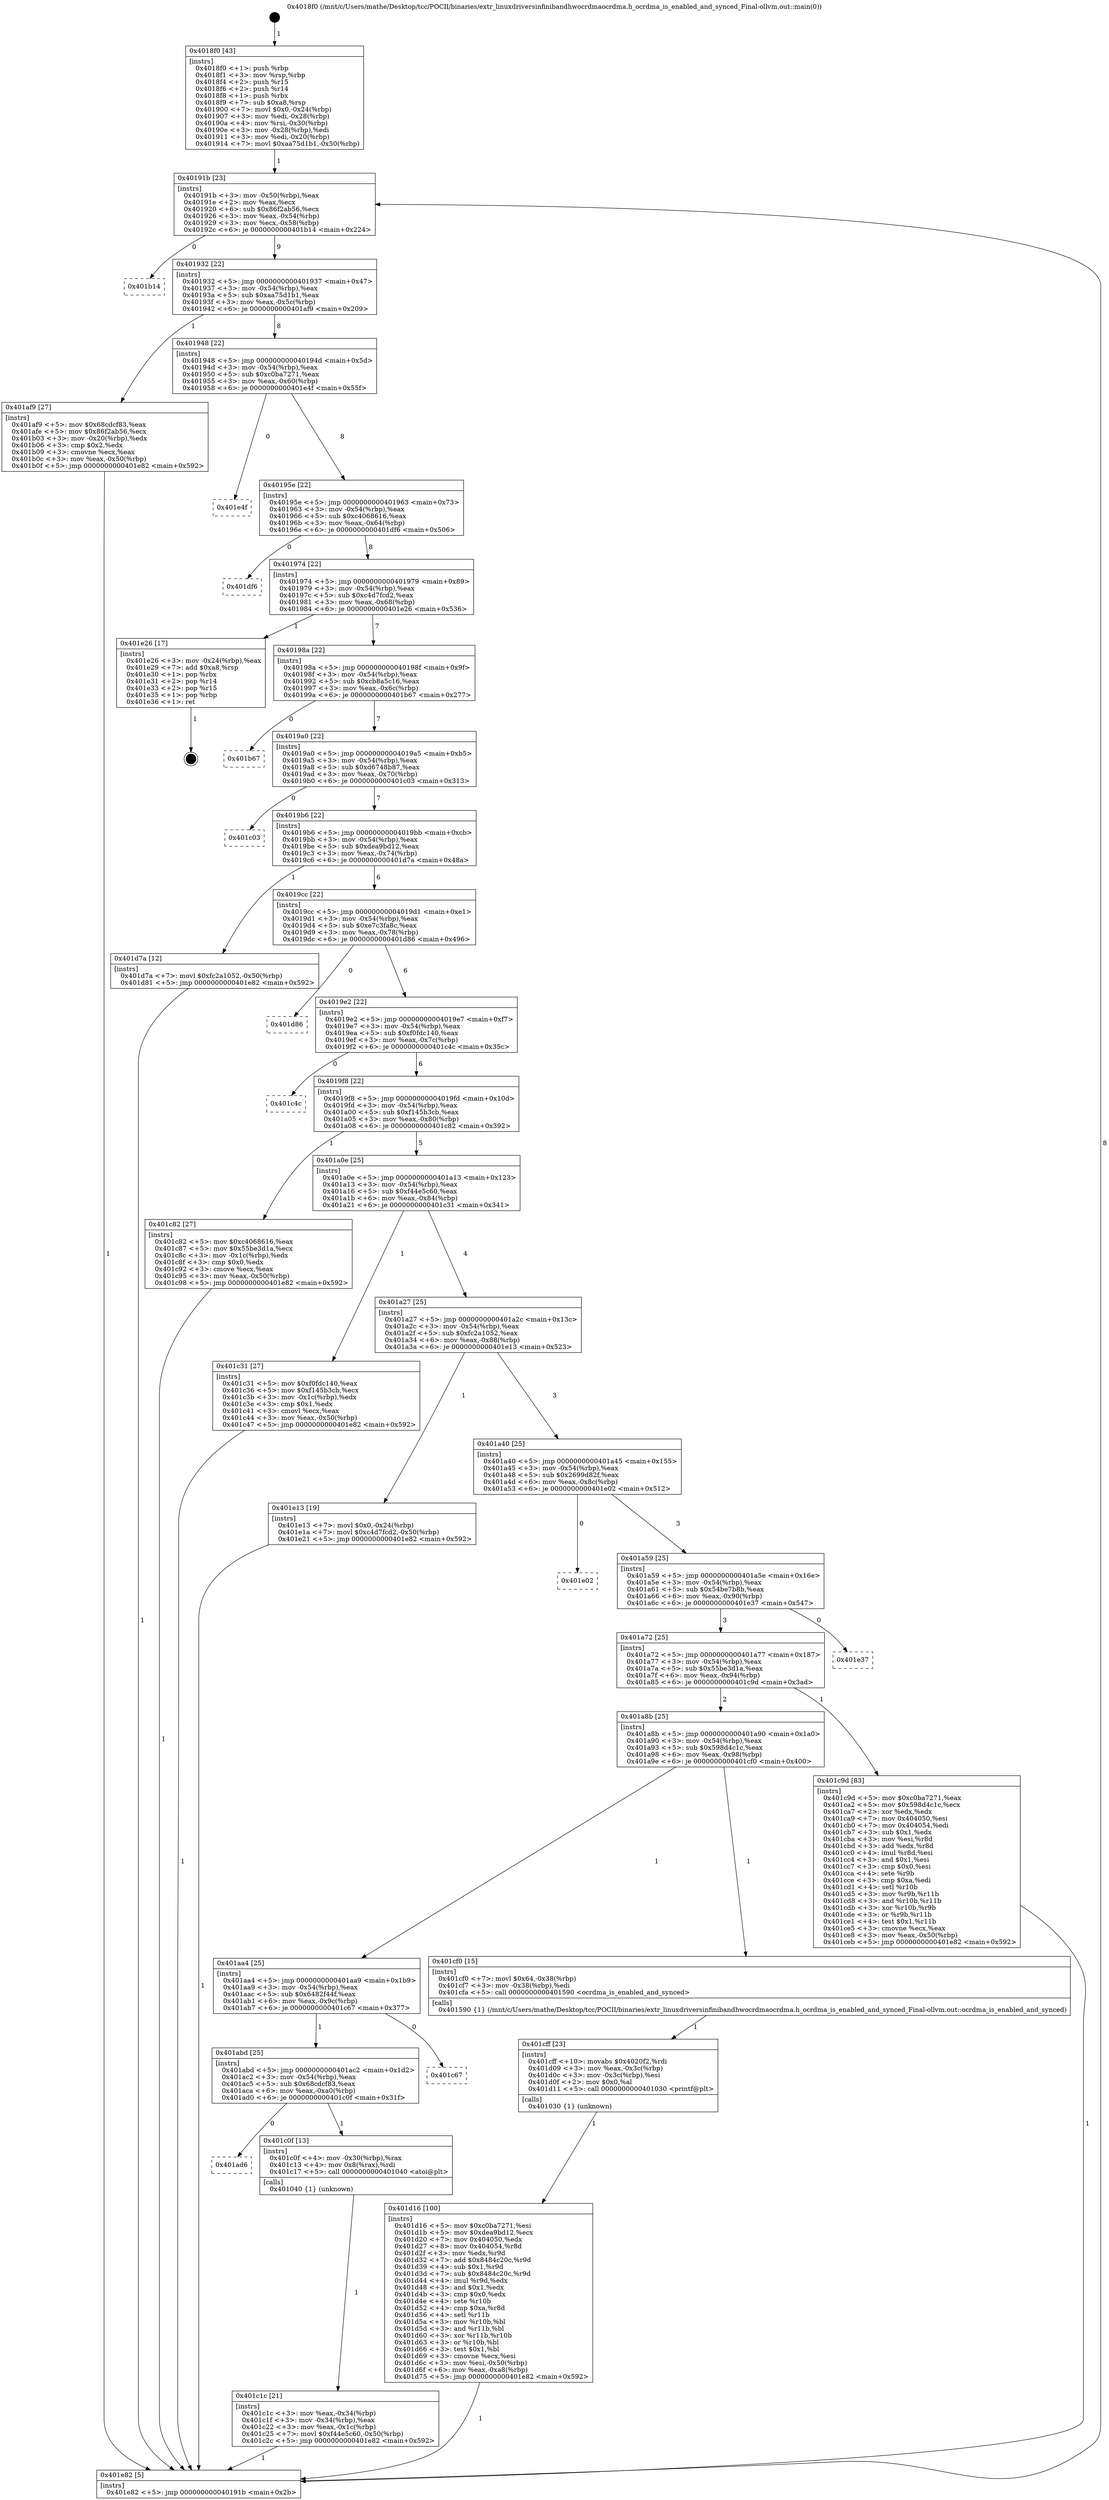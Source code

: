 digraph "0x4018f0" {
  label = "0x4018f0 (/mnt/c/Users/mathe/Desktop/tcc/POCII/binaries/extr_linuxdriversinfinibandhwocrdmaocrdma.h_ocrdma_is_enabled_and_synced_Final-ollvm.out::main(0))"
  labelloc = "t"
  node[shape=record]

  Entry [label="",width=0.3,height=0.3,shape=circle,fillcolor=black,style=filled]
  "0x40191b" [label="{
     0x40191b [23]\l
     | [instrs]\l
     &nbsp;&nbsp;0x40191b \<+3\>: mov -0x50(%rbp),%eax\l
     &nbsp;&nbsp;0x40191e \<+2\>: mov %eax,%ecx\l
     &nbsp;&nbsp;0x401920 \<+6\>: sub $0x86f2ab56,%ecx\l
     &nbsp;&nbsp;0x401926 \<+3\>: mov %eax,-0x54(%rbp)\l
     &nbsp;&nbsp;0x401929 \<+3\>: mov %ecx,-0x58(%rbp)\l
     &nbsp;&nbsp;0x40192c \<+6\>: je 0000000000401b14 \<main+0x224\>\l
  }"]
  "0x401b14" [label="{
     0x401b14\l
  }", style=dashed]
  "0x401932" [label="{
     0x401932 [22]\l
     | [instrs]\l
     &nbsp;&nbsp;0x401932 \<+5\>: jmp 0000000000401937 \<main+0x47\>\l
     &nbsp;&nbsp;0x401937 \<+3\>: mov -0x54(%rbp),%eax\l
     &nbsp;&nbsp;0x40193a \<+5\>: sub $0xaa75d1b1,%eax\l
     &nbsp;&nbsp;0x40193f \<+3\>: mov %eax,-0x5c(%rbp)\l
     &nbsp;&nbsp;0x401942 \<+6\>: je 0000000000401af9 \<main+0x209\>\l
  }"]
  Exit [label="",width=0.3,height=0.3,shape=circle,fillcolor=black,style=filled,peripheries=2]
  "0x401af9" [label="{
     0x401af9 [27]\l
     | [instrs]\l
     &nbsp;&nbsp;0x401af9 \<+5\>: mov $0x68cdcf83,%eax\l
     &nbsp;&nbsp;0x401afe \<+5\>: mov $0x86f2ab56,%ecx\l
     &nbsp;&nbsp;0x401b03 \<+3\>: mov -0x20(%rbp),%edx\l
     &nbsp;&nbsp;0x401b06 \<+3\>: cmp $0x2,%edx\l
     &nbsp;&nbsp;0x401b09 \<+3\>: cmovne %ecx,%eax\l
     &nbsp;&nbsp;0x401b0c \<+3\>: mov %eax,-0x50(%rbp)\l
     &nbsp;&nbsp;0x401b0f \<+5\>: jmp 0000000000401e82 \<main+0x592\>\l
  }"]
  "0x401948" [label="{
     0x401948 [22]\l
     | [instrs]\l
     &nbsp;&nbsp;0x401948 \<+5\>: jmp 000000000040194d \<main+0x5d\>\l
     &nbsp;&nbsp;0x40194d \<+3\>: mov -0x54(%rbp),%eax\l
     &nbsp;&nbsp;0x401950 \<+5\>: sub $0xc0ba7271,%eax\l
     &nbsp;&nbsp;0x401955 \<+3\>: mov %eax,-0x60(%rbp)\l
     &nbsp;&nbsp;0x401958 \<+6\>: je 0000000000401e4f \<main+0x55f\>\l
  }"]
  "0x401e82" [label="{
     0x401e82 [5]\l
     | [instrs]\l
     &nbsp;&nbsp;0x401e82 \<+5\>: jmp 000000000040191b \<main+0x2b\>\l
  }"]
  "0x4018f0" [label="{
     0x4018f0 [43]\l
     | [instrs]\l
     &nbsp;&nbsp;0x4018f0 \<+1\>: push %rbp\l
     &nbsp;&nbsp;0x4018f1 \<+3\>: mov %rsp,%rbp\l
     &nbsp;&nbsp;0x4018f4 \<+2\>: push %r15\l
     &nbsp;&nbsp;0x4018f6 \<+2\>: push %r14\l
     &nbsp;&nbsp;0x4018f8 \<+1\>: push %rbx\l
     &nbsp;&nbsp;0x4018f9 \<+7\>: sub $0xa8,%rsp\l
     &nbsp;&nbsp;0x401900 \<+7\>: movl $0x0,-0x24(%rbp)\l
     &nbsp;&nbsp;0x401907 \<+3\>: mov %edi,-0x28(%rbp)\l
     &nbsp;&nbsp;0x40190a \<+4\>: mov %rsi,-0x30(%rbp)\l
     &nbsp;&nbsp;0x40190e \<+3\>: mov -0x28(%rbp),%edi\l
     &nbsp;&nbsp;0x401911 \<+3\>: mov %edi,-0x20(%rbp)\l
     &nbsp;&nbsp;0x401914 \<+7\>: movl $0xaa75d1b1,-0x50(%rbp)\l
  }"]
  "0x401d16" [label="{
     0x401d16 [100]\l
     | [instrs]\l
     &nbsp;&nbsp;0x401d16 \<+5\>: mov $0xc0ba7271,%esi\l
     &nbsp;&nbsp;0x401d1b \<+5\>: mov $0xdea9bd12,%ecx\l
     &nbsp;&nbsp;0x401d20 \<+7\>: mov 0x404050,%edx\l
     &nbsp;&nbsp;0x401d27 \<+8\>: mov 0x404054,%r8d\l
     &nbsp;&nbsp;0x401d2f \<+3\>: mov %edx,%r9d\l
     &nbsp;&nbsp;0x401d32 \<+7\>: add $0x8484c20c,%r9d\l
     &nbsp;&nbsp;0x401d39 \<+4\>: sub $0x1,%r9d\l
     &nbsp;&nbsp;0x401d3d \<+7\>: sub $0x8484c20c,%r9d\l
     &nbsp;&nbsp;0x401d44 \<+4\>: imul %r9d,%edx\l
     &nbsp;&nbsp;0x401d48 \<+3\>: and $0x1,%edx\l
     &nbsp;&nbsp;0x401d4b \<+3\>: cmp $0x0,%edx\l
     &nbsp;&nbsp;0x401d4e \<+4\>: sete %r10b\l
     &nbsp;&nbsp;0x401d52 \<+4\>: cmp $0xa,%r8d\l
     &nbsp;&nbsp;0x401d56 \<+4\>: setl %r11b\l
     &nbsp;&nbsp;0x401d5a \<+3\>: mov %r10b,%bl\l
     &nbsp;&nbsp;0x401d5d \<+3\>: and %r11b,%bl\l
     &nbsp;&nbsp;0x401d60 \<+3\>: xor %r11b,%r10b\l
     &nbsp;&nbsp;0x401d63 \<+3\>: or %r10b,%bl\l
     &nbsp;&nbsp;0x401d66 \<+3\>: test $0x1,%bl\l
     &nbsp;&nbsp;0x401d69 \<+3\>: cmovne %ecx,%esi\l
     &nbsp;&nbsp;0x401d6c \<+3\>: mov %esi,-0x50(%rbp)\l
     &nbsp;&nbsp;0x401d6f \<+6\>: mov %eax,-0xa8(%rbp)\l
     &nbsp;&nbsp;0x401d75 \<+5\>: jmp 0000000000401e82 \<main+0x592\>\l
  }"]
  "0x401e4f" [label="{
     0x401e4f\l
  }", style=dashed]
  "0x40195e" [label="{
     0x40195e [22]\l
     | [instrs]\l
     &nbsp;&nbsp;0x40195e \<+5\>: jmp 0000000000401963 \<main+0x73\>\l
     &nbsp;&nbsp;0x401963 \<+3\>: mov -0x54(%rbp),%eax\l
     &nbsp;&nbsp;0x401966 \<+5\>: sub $0xc4068616,%eax\l
     &nbsp;&nbsp;0x40196b \<+3\>: mov %eax,-0x64(%rbp)\l
     &nbsp;&nbsp;0x40196e \<+6\>: je 0000000000401df6 \<main+0x506\>\l
  }"]
  "0x401cff" [label="{
     0x401cff [23]\l
     | [instrs]\l
     &nbsp;&nbsp;0x401cff \<+10\>: movabs $0x4020f2,%rdi\l
     &nbsp;&nbsp;0x401d09 \<+3\>: mov %eax,-0x3c(%rbp)\l
     &nbsp;&nbsp;0x401d0c \<+3\>: mov -0x3c(%rbp),%esi\l
     &nbsp;&nbsp;0x401d0f \<+2\>: mov $0x0,%al\l
     &nbsp;&nbsp;0x401d11 \<+5\>: call 0000000000401030 \<printf@plt\>\l
     | [calls]\l
     &nbsp;&nbsp;0x401030 \{1\} (unknown)\l
  }"]
  "0x401df6" [label="{
     0x401df6\l
  }", style=dashed]
  "0x401974" [label="{
     0x401974 [22]\l
     | [instrs]\l
     &nbsp;&nbsp;0x401974 \<+5\>: jmp 0000000000401979 \<main+0x89\>\l
     &nbsp;&nbsp;0x401979 \<+3\>: mov -0x54(%rbp),%eax\l
     &nbsp;&nbsp;0x40197c \<+5\>: sub $0xc4d7fcd2,%eax\l
     &nbsp;&nbsp;0x401981 \<+3\>: mov %eax,-0x68(%rbp)\l
     &nbsp;&nbsp;0x401984 \<+6\>: je 0000000000401e26 \<main+0x536\>\l
  }"]
  "0x401c1c" [label="{
     0x401c1c [21]\l
     | [instrs]\l
     &nbsp;&nbsp;0x401c1c \<+3\>: mov %eax,-0x34(%rbp)\l
     &nbsp;&nbsp;0x401c1f \<+3\>: mov -0x34(%rbp),%eax\l
     &nbsp;&nbsp;0x401c22 \<+3\>: mov %eax,-0x1c(%rbp)\l
     &nbsp;&nbsp;0x401c25 \<+7\>: movl $0xf44e5c60,-0x50(%rbp)\l
     &nbsp;&nbsp;0x401c2c \<+5\>: jmp 0000000000401e82 \<main+0x592\>\l
  }"]
  "0x401e26" [label="{
     0x401e26 [17]\l
     | [instrs]\l
     &nbsp;&nbsp;0x401e26 \<+3\>: mov -0x24(%rbp),%eax\l
     &nbsp;&nbsp;0x401e29 \<+7\>: add $0xa8,%rsp\l
     &nbsp;&nbsp;0x401e30 \<+1\>: pop %rbx\l
     &nbsp;&nbsp;0x401e31 \<+2\>: pop %r14\l
     &nbsp;&nbsp;0x401e33 \<+2\>: pop %r15\l
     &nbsp;&nbsp;0x401e35 \<+1\>: pop %rbp\l
     &nbsp;&nbsp;0x401e36 \<+1\>: ret\l
  }"]
  "0x40198a" [label="{
     0x40198a [22]\l
     | [instrs]\l
     &nbsp;&nbsp;0x40198a \<+5\>: jmp 000000000040198f \<main+0x9f\>\l
     &nbsp;&nbsp;0x40198f \<+3\>: mov -0x54(%rbp),%eax\l
     &nbsp;&nbsp;0x401992 \<+5\>: sub $0xcb8a5c16,%eax\l
     &nbsp;&nbsp;0x401997 \<+3\>: mov %eax,-0x6c(%rbp)\l
     &nbsp;&nbsp;0x40199a \<+6\>: je 0000000000401b67 \<main+0x277\>\l
  }"]
  "0x401ad6" [label="{
     0x401ad6\l
  }", style=dashed]
  "0x401b67" [label="{
     0x401b67\l
  }", style=dashed]
  "0x4019a0" [label="{
     0x4019a0 [22]\l
     | [instrs]\l
     &nbsp;&nbsp;0x4019a0 \<+5\>: jmp 00000000004019a5 \<main+0xb5\>\l
     &nbsp;&nbsp;0x4019a5 \<+3\>: mov -0x54(%rbp),%eax\l
     &nbsp;&nbsp;0x4019a8 \<+5\>: sub $0xd6748b87,%eax\l
     &nbsp;&nbsp;0x4019ad \<+3\>: mov %eax,-0x70(%rbp)\l
     &nbsp;&nbsp;0x4019b0 \<+6\>: je 0000000000401c03 \<main+0x313\>\l
  }"]
  "0x401c0f" [label="{
     0x401c0f [13]\l
     | [instrs]\l
     &nbsp;&nbsp;0x401c0f \<+4\>: mov -0x30(%rbp),%rax\l
     &nbsp;&nbsp;0x401c13 \<+4\>: mov 0x8(%rax),%rdi\l
     &nbsp;&nbsp;0x401c17 \<+5\>: call 0000000000401040 \<atoi@plt\>\l
     | [calls]\l
     &nbsp;&nbsp;0x401040 \{1\} (unknown)\l
  }"]
  "0x401c03" [label="{
     0x401c03\l
  }", style=dashed]
  "0x4019b6" [label="{
     0x4019b6 [22]\l
     | [instrs]\l
     &nbsp;&nbsp;0x4019b6 \<+5\>: jmp 00000000004019bb \<main+0xcb\>\l
     &nbsp;&nbsp;0x4019bb \<+3\>: mov -0x54(%rbp),%eax\l
     &nbsp;&nbsp;0x4019be \<+5\>: sub $0xdea9bd12,%eax\l
     &nbsp;&nbsp;0x4019c3 \<+3\>: mov %eax,-0x74(%rbp)\l
     &nbsp;&nbsp;0x4019c6 \<+6\>: je 0000000000401d7a \<main+0x48a\>\l
  }"]
  "0x401abd" [label="{
     0x401abd [25]\l
     | [instrs]\l
     &nbsp;&nbsp;0x401abd \<+5\>: jmp 0000000000401ac2 \<main+0x1d2\>\l
     &nbsp;&nbsp;0x401ac2 \<+3\>: mov -0x54(%rbp),%eax\l
     &nbsp;&nbsp;0x401ac5 \<+5\>: sub $0x68cdcf83,%eax\l
     &nbsp;&nbsp;0x401aca \<+6\>: mov %eax,-0xa0(%rbp)\l
     &nbsp;&nbsp;0x401ad0 \<+6\>: je 0000000000401c0f \<main+0x31f\>\l
  }"]
  "0x401d7a" [label="{
     0x401d7a [12]\l
     | [instrs]\l
     &nbsp;&nbsp;0x401d7a \<+7\>: movl $0xfc2a1052,-0x50(%rbp)\l
     &nbsp;&nbsp;0x401d81 \<+5\>: jmp 0000000000401e82 \<main+0x592\>\l
  }"]
  "0x4019cc" [label="{
     0x4019cc [22]\l
     | [instrs]\l
     &nbsp;&nbsp;0x4019cc \<+5\>: jmp 00000000004019d1 \<main+0xe1\>\l
     &nbsp;&nbsp;0x4019d1 \<+3\>: mov -0x54(%rbp),%eax\l
     &nbsp;&nbsp;0x4019d4 \<+5\>: sub $0xe7c3fa8c,%eax\l
     &nbsp;&nbsp;0x4019d9 \<+3\>: mov %eax,-0x78(%rbp)\l
     &nbsp;&nbsp;0x4019dc \<+6\>: je 0000000000401d86 \<main+0x496\>\l
  }"]
  "0x401c67" [label="{
     0x401c67\l
  }", style=dashed]
  "0x401d86" [label="{
     0x401d86\l
  }", style=dashed]
  "0x4019e2" [label="{
     0x4019e2 [22]\l
     | [instrs]\l
     &nbsp;&nbsp;0x4019e2 \<+5\>: jmp 00000000004019e7 \<main+0xf7\>\l
     &nbsp;&nbsp;0x4019e7 \<+3\>: mov -0x54(%rbp),%eax\l
     &nbsp;&nbsp;0x4019ea \<+5\>: sub $0xf0fdc140,%eax\l
     &nbsp;&nbsp;0x4019ef \<+3\>: mov %eax,-0x7c(%rbp)\l
     &nbsp;&nbsp;0x4019f2 \<+6\>: je 0000000000401c4c \<main+0x35c\>\l
  }"]
  "0x401aa4" [label="{
     0x401aa4 [25]\l
     | [instrs]\l
     &nbsp;&nbsp;0x401aa4 \<+5\>: jmp 0000000000401aa9 \<main+0x1b9\>\l
     &nbsp;&nbsp;0x401aa9 \<+3\>: mov -0x54(%rbp),%eax\l
     &nbsp;&nbsp;0x401aac \<+5\>: sub $0x6482f44f,%eax\l
     &nbsp;&nbsp;0x401ab1 \<+6\>: mov %eax,-0x9c(%rbp)\l
     &nbsp;&nbsp;0x401ab7 \<+6\>: je 0000000000401c67 \<main+0x377\>\l
  }"]
  "0x401c4c" [label="{
     0x401c4c\l
  }", style=dashed]
  "0x4019f8" [label="{
     0x4019f8 [22]\l
     | [instrs]\l
     &nbsp;&nbsp;0x4019f8 \<+5\>: jmp 00000000004019fd \<main+0x10d\>\l
     &nbsp;&nbsp;0x4019fd \<+3\>: mov -0x54(%rbp),%eax\l
     &nbsp;&nbsp;0x401a00 \<+5\>: sub $0xf145b3cb,%eax\l
     &nbsp;&nbsp;0x401a05 \<+3\>: mov %eax,-0x80(%rbp)\l
     &nbsp;&nbsp;0x401a08 \<+6\>: je 0000000000401c82 \<main+0x392\>\l
  }"]
  "0x401cf0" [label="{
     0x401cf0 [15]\l
     | [instrs]\l
     &nbsp;&nbsp;0x401cf0 \<+7\>: movl $0x64,-0x38(%rbp)\l
     &nbsp;&nbsp;0x401cf7 \<+3\>: mov -0x38(%rbp),%edi\l
     &nbsp;&nbsp;0x401cfa \<+5\>: call 0000000000401590 \<ocrdma_is_enabled_and_synced\>\l
     | [calls]\l
     &nbsp;&nbsp;0x401590 \{1\} (/mnt/c/Users/mathe/Desktop/tcc/POCII/binaries/extr_linuxdriversinfinibandhwocrdmaocrdma.h_ocrdma_is_enabled_and_synced_Final-ollvm.out::ocrdma_is_enabled_and_synced)\l
  }"]
  "0x401c82" [label="{
     0x401c82 [27]\l
     | [instrs]\l
     &nbsp;&nbsp;0x401c82 \<+5\>: mov $0xc4068616,%eax\l
     &nbsp;&nbsp;0x401c87 \<+5\>: mov $0x55be3d1a,%ecx\l
     &nbsp;&nbsp;0x401c8c \<+3\>: mov -0x1c(%rbp),%edx\l
     &nbsp;&nbsp;0x401c8f \<+3\>: cmp $0x0,%edx\l
     &nbsp;&nbsp;0x401c92 \<+3\>: cmove %ecx,%eax\l
     &nbsp;&nbsp;0x401c95 \<+3\>: mov %eax,-0x50(%rbp)\l
     &nbsp;&nbsp;0x401c98 \<+5\>: jmp 0000000000401e82 \<main+0x592\>\l
  }"]
  "0x401a0e" [label="{
     0x401a0e [25]\l
     | [instrs]\l
     &nbsp;&nbsp;0x401a0e \<+5\>: jmp 0000000000401a13 \<main+0x123\>\l
     &nbsp;&nbsp;0x401a13 \<+3\>: mov -0x54(%rbp),%eax\l
     &nbsp;&nbsp;0x401a16 \<+5\>: sub $0xf44e5c60,%eax\l
     &nbsp;&nbsp;0x401a1b \<+6\>: mov %eax,-0x84(%rbp)\l
     &nbsp;&nbsp;0x401a21 \<+6\>: je 0000000000401c31 \<main+0x341\>\l
  }"]
  "0x401a8b" [label="{
     0x401a8b [25]\l
     | [instrs]\l
     &nbsp;&nbsp;0x401a8b \<+5\>: jmp 0000000000401a90 \<main+0x1a0\>\l
     &nbsp;&nbsp;0x401a90 \<+3\>: mov -0x54(%rbp),%eax\l
     &nbsp;&nbsp;0x401a93 \<+5\>: sub $0x598d4c1c,%eax\l
     &nbsp;&nbsp;0x401a98 \<+6\>: mov %eax,-0x98(%rbp)\l
     &nbsp;&nbsp;0x401a9e \<+6\>: je 0000000000401cf0 \<main+0x400\>\l
  }"]
  "0x401c31" [label="{
     0x401c31 [27]\l
     | [instrs]\l
     &nbsp;&nbsp;0x401c31 \<+5\>: mov $0xf0fdc140,%eax\l
     &nbsp;&nbsp;0x401c36 \<+5\>: mov $0xf145b3cb,%ecx\l
     &nbsp;&nbsp;0x401c3b \<+3\>: mov -0x1c(%rbp),%edx\l
     &nbsp;&nbsp;0x401c3e \<+3\>: cmp $0x1,%edx\l
     &nbsp;&nbsp;0x401c41 \<+3\>: cmovl %ecx,%eax\l
     &nbsp;&nbsp;0x401c44 \<+3\>: mov %eax,-0x50(%rbp)\l
     &nbsp;&nbsp;0x401c47 \<+5\>: jmp 0000000000401e82 \<main+0x592\>\l
  }"]
  "0x401a27" [label="{
     0x401a27 [25]\l
     | [instrs]\l
     &nbsp;&nbsp;0x401a27 \<+5\>: jmp 0000000000401a2c \<main+0x13c\>\l
     &nbsp;&nbsp;0x401a2c \<+3\>: mov -0x54(%rbp),%eax\l
     &nbsp;&nbsp;0x401a2f \<+5\>: sub $0xfc2a1052,%eax\l
     &nbsp;&nbsp;0x401a34 \<+6\>: mov %eax,-0x88(%rbp)\l
     &nbsp;&nbsp;0x401a3a \<+6\>: je 0000000000401e13 \<main+0x523\>\l
  }"]
  "0x401c9d" [label="{
     0x401c9d [83]\l
     | [instrs]\l
     &nbsp;&nbsp;0x401c9d \<+5\>: mov $0xc0ba7271,%eax\l
     &nbsp;&nbsp;0x401ca2 \<+5\>: mov $0x598d4c1c,%ecx\l
     &nbsp;&nbsp;0x401ca7 \<+2\>: xor %edx,%edx\l
     &nbsp;&nbsp;0x401ca9 \<+7\>: mov 0x404050,%esi\l
     &nbsp;&nbsp;0x401cb0 \<+7\>: mov 0x404054,%edi\l
     &nbsp;&nbsp;0x401cb7 \<+3\>: sub $0x1,%edx\l
     &nbsp;&nbsp;0x401cba \<+3\>: mov %esi,%r8d\l
     &nbsp;&nbsp;0x401cbd \<+3\>: add %edx,%r8d\l
     &nbsp;&nbsp;0x401cc0 \<+4\>: imul %r8d,%esi\l
     &nbsp;&nbsp;0x401cc4 \<+3\>: and $0x1,%esi\l
     &nbsp;&nbsp;0x401cc7 \<+3\>: cmp $0x0,%esi\l
     &nbsp;&nbsp;0x401cca \<+4\>: sete %r9b\l
     &nbsp;&nbsp;0x401cce \<+3\>: cmp $0xa,%edi\l
     &nbsp;&nbsp;0x401cd1 \<+4\>: setl %r10b\l
     &nbsp;&nbsp;0x401cd5 \<+3\>: mov %r9b,%r11b\l
     &nbsp;&nbsp;0x401cd8 \<+3\>: and %r10b,%r11b\l
     &nbsp;&nbsp;0x401cdb \<+3\>: xor %r10b,%r9b\l
     &nbsp;&nbsp;0x401cde \<+3\>: or %r9b,%r11b\l
     &nbsp;&nbsp;0x401ce1 \<+4\>: test $0x1,%r11b\l
     &nbsp;&nbsp;0x401ce5 \<+3\>: cmovne %ecx,%eax\l
     &nbsp;&nbsp;0x401ce8 \<+3\>: mov %eax,-0x50(%rbp)\l
     &nbsp;&nbsp;0x401ceb \<+5\>: jmp 0000000000401e82 \<main+0x592\>\l
  }"]
  "0x401e13" [label="{
     0x401e13 [19]\l
     | [instrs]\l
     &nbsp;&nbsp;0x401e13 \<+7\>: movl $0x0,-0x24(%rbp)\l
     &nbsp;&nbsp;0x401e1a \<+7\>: movl $0xc4d7fcd2,-0x50(%rbp)\l
     &nbsp;&nbsp;0x401e21 \<+5\>: jmp 0000000000401e82 \<main+0x592\>\l
  }"]
  "0x401a40" [label="{
     0x401a40 [25]\l
     | [instrs]\l
     &nbsp;&nbsp;0x401a40 \<+5\>: jmp 0000000000401a45 \<main+0x155\>\l
     &nbsp;&nbsp;0x401a45 \<+3\>: mov -0x54(%rbp),%eax\l
     &nbsp;&nbsp;0x401a48 \<+5\>: sub $0x2699d82f,%eax\l
     &nbsp;&nbsp;0x401a4d \<+6\>: mov %eax,-0x8c(%rbp)\l
     &nbsp;&nbsp;0x401a53 \<+6\>: je 0000000000401e02 \<main+0x512\>\l
  }"]
  "0x401a72" [label="{
     0x401a72 [25]\l
     | [instrs]\l
     &nbsp;&nbsp;0x401a72 \<+5\>: jmp 0000000000401a77 \<main+0x187\>\l
     &nbsp;&nbsp;0x401a77 \<+3\>: mov -0x54(%rbp),%eax\l
     &nbsp;&nbsp;0x401a7a \<+5\>: sub $0x55be3d1a,%eax\l
     &nbsp;&nbsp;0x401a7f \<+6\>: mov %eax,-0x94(%rbp)\l
     &nbsp;&nbsp;0x401a85 \<+6\>: je 0000000000401c9d \<main+0x3ad\>\l
  }"]
  "0x401e02" [label="{
     0x401e02\l
  }", style=dashed]
  "0x401a59" [label="{
     0x401a59 [25]\l
     | [instrs]\l
     &nbsp;&nbsp;0x401a59 \<+5\>: jmp 0000000000401a5e \<main+0x16e\>\l
     &nbsp;&nbsp;0x401a5e \<+3\>: mov -0x54(%rbp),%eax\l
     &nbsp;&nbsp;0x401a61 \<+5\>: sub $0x54be7b8b,%eax\l
     &nbsp;&nbsp;0x401a66 \<+6\>: mov %eax,-0x90(%rbp)\l
     &nbsp;&nbsp;0x401a6c \<+6\>: je 0000000000401e37 \<main+0x547\>\l
  }"]
  "0x401e37" [label="{
     0x401e37\l
  }", style=dashed]
  Entry -> "0x4018f0" [label=" 1"]
  "0x40191b" -> "0x401b14" [label=" 0"]
  "0x40191b" -> "0x401932" [label=" 9"]
  "0x401e26" -> Exit [label=" 1"]
  "0x401932" -> "0x401af9" [label=" 1"]
  "0x401932" -> "0x401948" [label=" 8"]
  "0x401af9" -> "0x401e82" [label=" 1"]
  "0x4018f0" -> "0x40191b" [label=" 1"]
  "0x401e82" -> "0x40191b" [label=" 8"]
  "0x401e13" -> "0x401e82" [label=" 1"]
  "0x401948" -> "0x401e4f" [label=" 0"]
  "0x401948" -> "0x40195e" [label=" 8"]
  "0x401d7a" -> "0x401e82" [label=" 1"]
  "0x40195e" -> "0x401df6" [label=" 0"]
  "0x40195e" -> "0x401974" [label=" 8"]
  "0x401d16" -> "0x401e82" [label=" 1"]
  "0x401974" -> "0x401e26" [label=" 1"]
  "0x401974" -> "0x40198a" [label=" 7"]
  "0x401cff" -> "0x401d16" [label=" 1"]
  "0x40198a" -> "0x401b67" [label=" 0"]
  "0x40198a" -> "0x4019a0" [label=" 7"]
  "0x401cf0" -> "0x401cff" [label=" 1"]
  "0x4019a0" -> "0x401c03" [label=" 0"]
  "0x4019a0" -> "0x4019b6" [label=" 7"]
  "0x401c9d" -> "0x401e82" [label=" 1"]
  "0x4019b6" -> "0x401d7a" [label=" 1"]
  "0x4019b6" -> "0x4019cc" [label=" 6"]
  "0x401c31" -> "0x401e82" [label=" 1"]
  "0x4019cc" -> "0x401d86" [label=" 0"]
  "0x4019cc" -> "0x4019e2" [label=" 6"]
  "0x401c1c" -> "0x401e82" [label=" 1"]
  "0x4019e2" -> "0x401c4c" [label=" 0"]
  "0x4019e2" -> "0x4019f8" [label=" 6"]
  "0x401abd" -> "0x401ad6" [label=" 0"]
  "0x4019f8" -> "0x401c82" [label=" 1"]
  "0x4019f8" -> "0x401a0e" [label=" 5"]
  "0x401abd" -> "0x401c0f" [label=" 1"]
  "0x401a0e" -> "0x401c31" [label=" 1"]
  "0x401a0e" -> "0x401a27" [label=" 4"]
  "0x401aa4" -> "0x401abd" [label=" 1"]
  "0x401a27" -> "0x401e13" [label=" 1"]
  "0x401a27" -> "0x401a40" [label=" 3"]
  "0x401aa4" -> "0x401c67" [label=" 0"]
  "0x401a40" -> "0x401e02" [label=" 0"]
  "0x401a40" -> "0x401a59" [label=" 3"]
  "0x401a8b" -> "0x401aa4" [label=" 1"]
  "0x401a59" -> "0x401e37" [label=" 0"]
  "0x401a59" -> "0x401a72" [label=" 3"]
  "0x401c0f" -> "0x401c1c" [label=" 1"]
  "0x401a72" -> "0x401c9d" [label=" 1"]
  "0x401a72" -> "0x401a8b" [label=" 2"]
  "0x401c82" -> "0x401e82" [label=" 1"]
  "0x401a8b" -> "0x401cf0" [label=" 1"]
}
